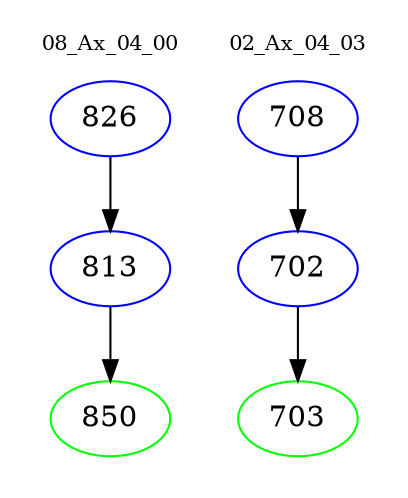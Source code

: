 digraph{
subgraph cluster_0 {
color = white
label = "08_Ax_04_00";
fontsize=10;
T0_826 [label="826", color="blue"]
T0_826 -> T0_813 [color="black"]
T0_813 [label="813", color="blue"]
T0_813 -> T0_850 [color="black"]
T0_850 [label="850", color="green"]
}
subgraph cluster_1 {
color = white
label = "02_Ax_04_03";
fontsize=10;
T1_708 [label="708", color="blue"]
T1_708 -> T1_702 [color="black"]
T1_702 [label="702", color="blue"]
T1_702 -> T1_703 [color="black"]
T1_703 [label="703", color="green"]
}
}
